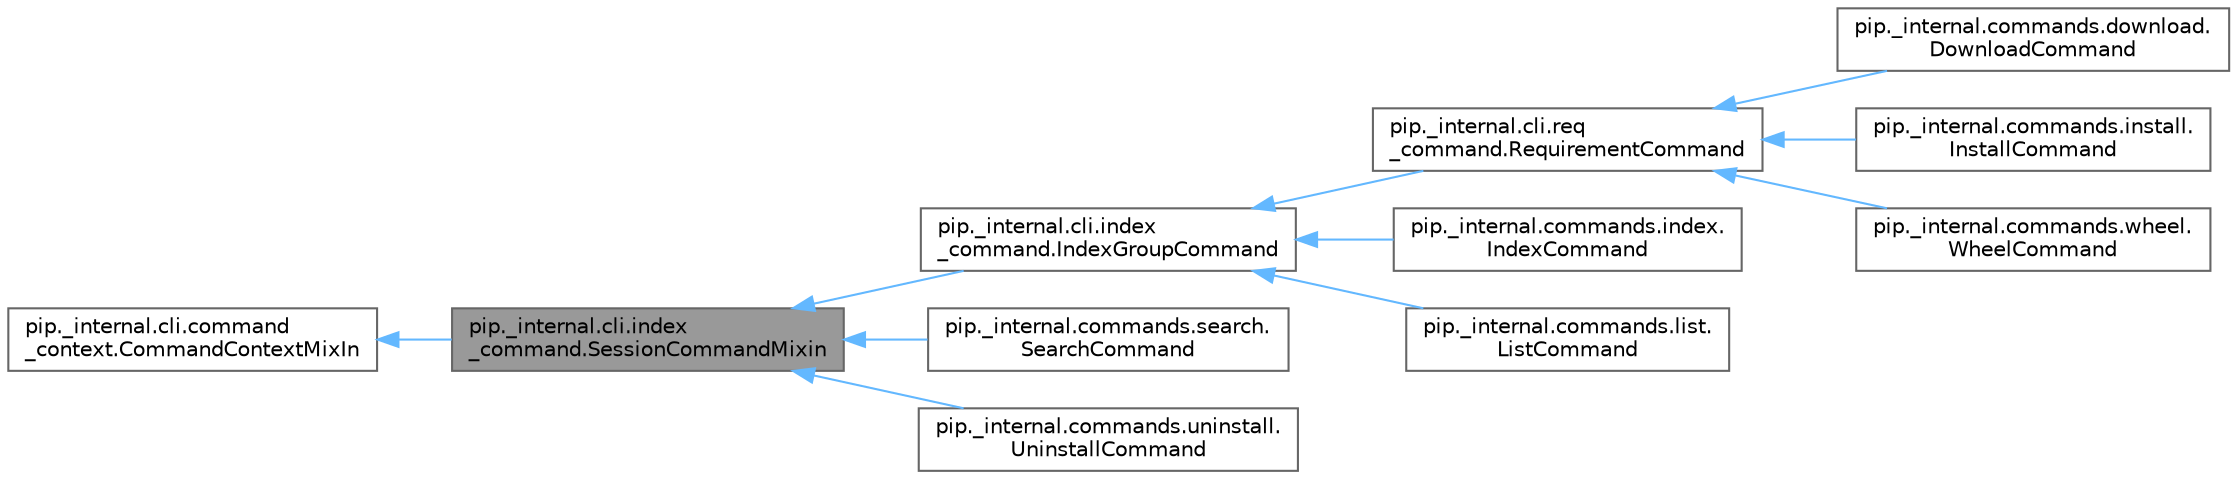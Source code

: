 digraph "pip._internal.cli.index_command.SessionCommandMixin"
{
 // LATEX_PDF_SIZE
  bgcolor="transparent";
  edge [fontname=Helvetica,fontsize=10,labelfontname=Helvetica,labelfontsize=10];
  node [fontname=Helvetica,fontsize=10,shape=box,height=0.2,width=0.4];
  rankdir="LR";
  Node1 [id="Node000001",label="pip._internal.cli.index\l_command.SessionCommandMixin",height=0.2,width=0.4,color="gray40", fillcolor="grey60", style="filled", fontcolor="black",tooltip=" "];
  Node2 -> Node1 [id="edge11_Node000001_Node000002",dir="back",color="steelblue1",style="solid",tooltip=" "];
  Node2 [id="Node000002",label="pip._internal.cli.command\l_context.CommandContextMixIn",height=0.2,width=0.4,color="gray40", fillcolor="white", style="filled",URL="$classpip_1_1__internal_1_1cli_1_1command__context_1_1CommandContextMixIn.html",tooltip=" "];
  Node1 -> Node3 [id="edge12_Node000001_Node000003",dir="back",color="steelblue1",style="solid",tooltip=" "];
  Node3 [id="Node000003",label="pip._internal.cli.index\l_command.IndexGroupCommand",height=0.2,width=0.4,color="gray40", fillcolor="white", style="filled",URL="$classpip_1_1__internal_1_1cli_1_1index__command_1_1IndexGroupCommand.html",tooltip=" "];
  Node3 -> Node4 [id="edge13_Node000003_Node000004",dir="back",color="steelblue1",style="solid",tooltip=" "];
  Node4 [id="Node000004",label="pip._internal.cli.req\l_command.RequirementCommand",height=0.2,width=0.4,color="gray40", fillcolor="white", style="filled",URL="$classpip_1_1__internal_1_1cli_1_1req__command_1_1RequirementCommand.html",tooltip=" "];
  Node4 -> Node5 [id="edge14_Node000004_Node000005",dir="back",color="steelblue1",style="solid",tooltip=" "];
  Node5 [id="Node000005",label="pip._internal.commands.download.\lDownloadCommand",height=0.2,width=0.4,color="gray40", fillcolor="white", style="filled",URL="$classpip_1_1__internal_1_1commands_1_1download_1_1DownloadCommand.html",tooltip=" "];
  Node4 -> Node6 [id="edge15_Node000004_Node000006",dir="back",color="steelblue1",style="solid",tooltip=" "];
  Node6 [id="Node000006",label="pip._internal.commands.install.\lInstallCommand",height=0.2,width=0.4,color="gray40", fillcolor="white", style="filled",URL="$classpip_1_1__internal_1_1commands_1_1install_1_1InstallCommand.html",tooltip=" "];
  Node4 -> Node7 [id="edge16_Node000004_Node000007",dir="back",color="steelblue1",style="solid",tooltip=" "];
  Node7 [id="Node000007",label="pip._internal.commands.wheel.\lWheelCommand",height=0.2,width=0.4,color="gray40", fillcolor="white", style="filled",URL="$classpip_1_1__internal_1_1commands_1_1wheel_1_1WheelCommand.html",tooltip=" "];
  Node3 -> Node8 [id="edge17_Node000003_Node000008",dir="back",color="steelblue1",style="solid",tooltip=" "];
  Node8 [id="Node000008",label="pip._internal.commands.index.\lIndexCommand",height=0.2,width=0.4,color="gray40", fillcolor="white", style="filled",URL="$classpip_1_1__internal_1_1commands_1_1index_1_1IndexCommand.html",tooltip=" "];
  Node3 -> Node9 [id="edge18_Node000003_Node000009",dir="back",color="steelblue1",style="solid",tooltip=" "];
  Node9 [id="Node000009",label="pip._internal.commands.list.\lListCommand",height=0.2,width=0.4,color="gray40", fillcolor="white", style="filled",URL="$classpip_1_1__internal_1_1commands_1_1list_1_1ListCommand.html",tooltip=" "];
  Node1 -> Node10 [id="edge19_Node000001_Node000010",dir="back",color="steelblue1",style="solid",tooltip=" "];
  Node10 [id="Node000010",label="pip._internal.commands.search.\lSearchCommand",height=0.2,width=0.4,color="gray40", fillcolor="white", style="filled",URL="$classpip_1_1__internal_1_1commands_1_1search_1_1SearchCommand.html",tooltip=" "];
  Node1 -> Node11 [id="edge20_Node000001_Node000011",dir="back",color="steelblue1",style="solid",tooltip=" "];
  Node11 [id="Node000011",label="pip._internal.commands.uninstall.\lUninstallCommand",height=0.2,width=0.4,color="gray40", fillcolor="white", style="filled",URL="$classpip_1_1__internal_1_1commands_1_1uninstall_1_1UninstallCommand.html",tooltip=" "];
}
